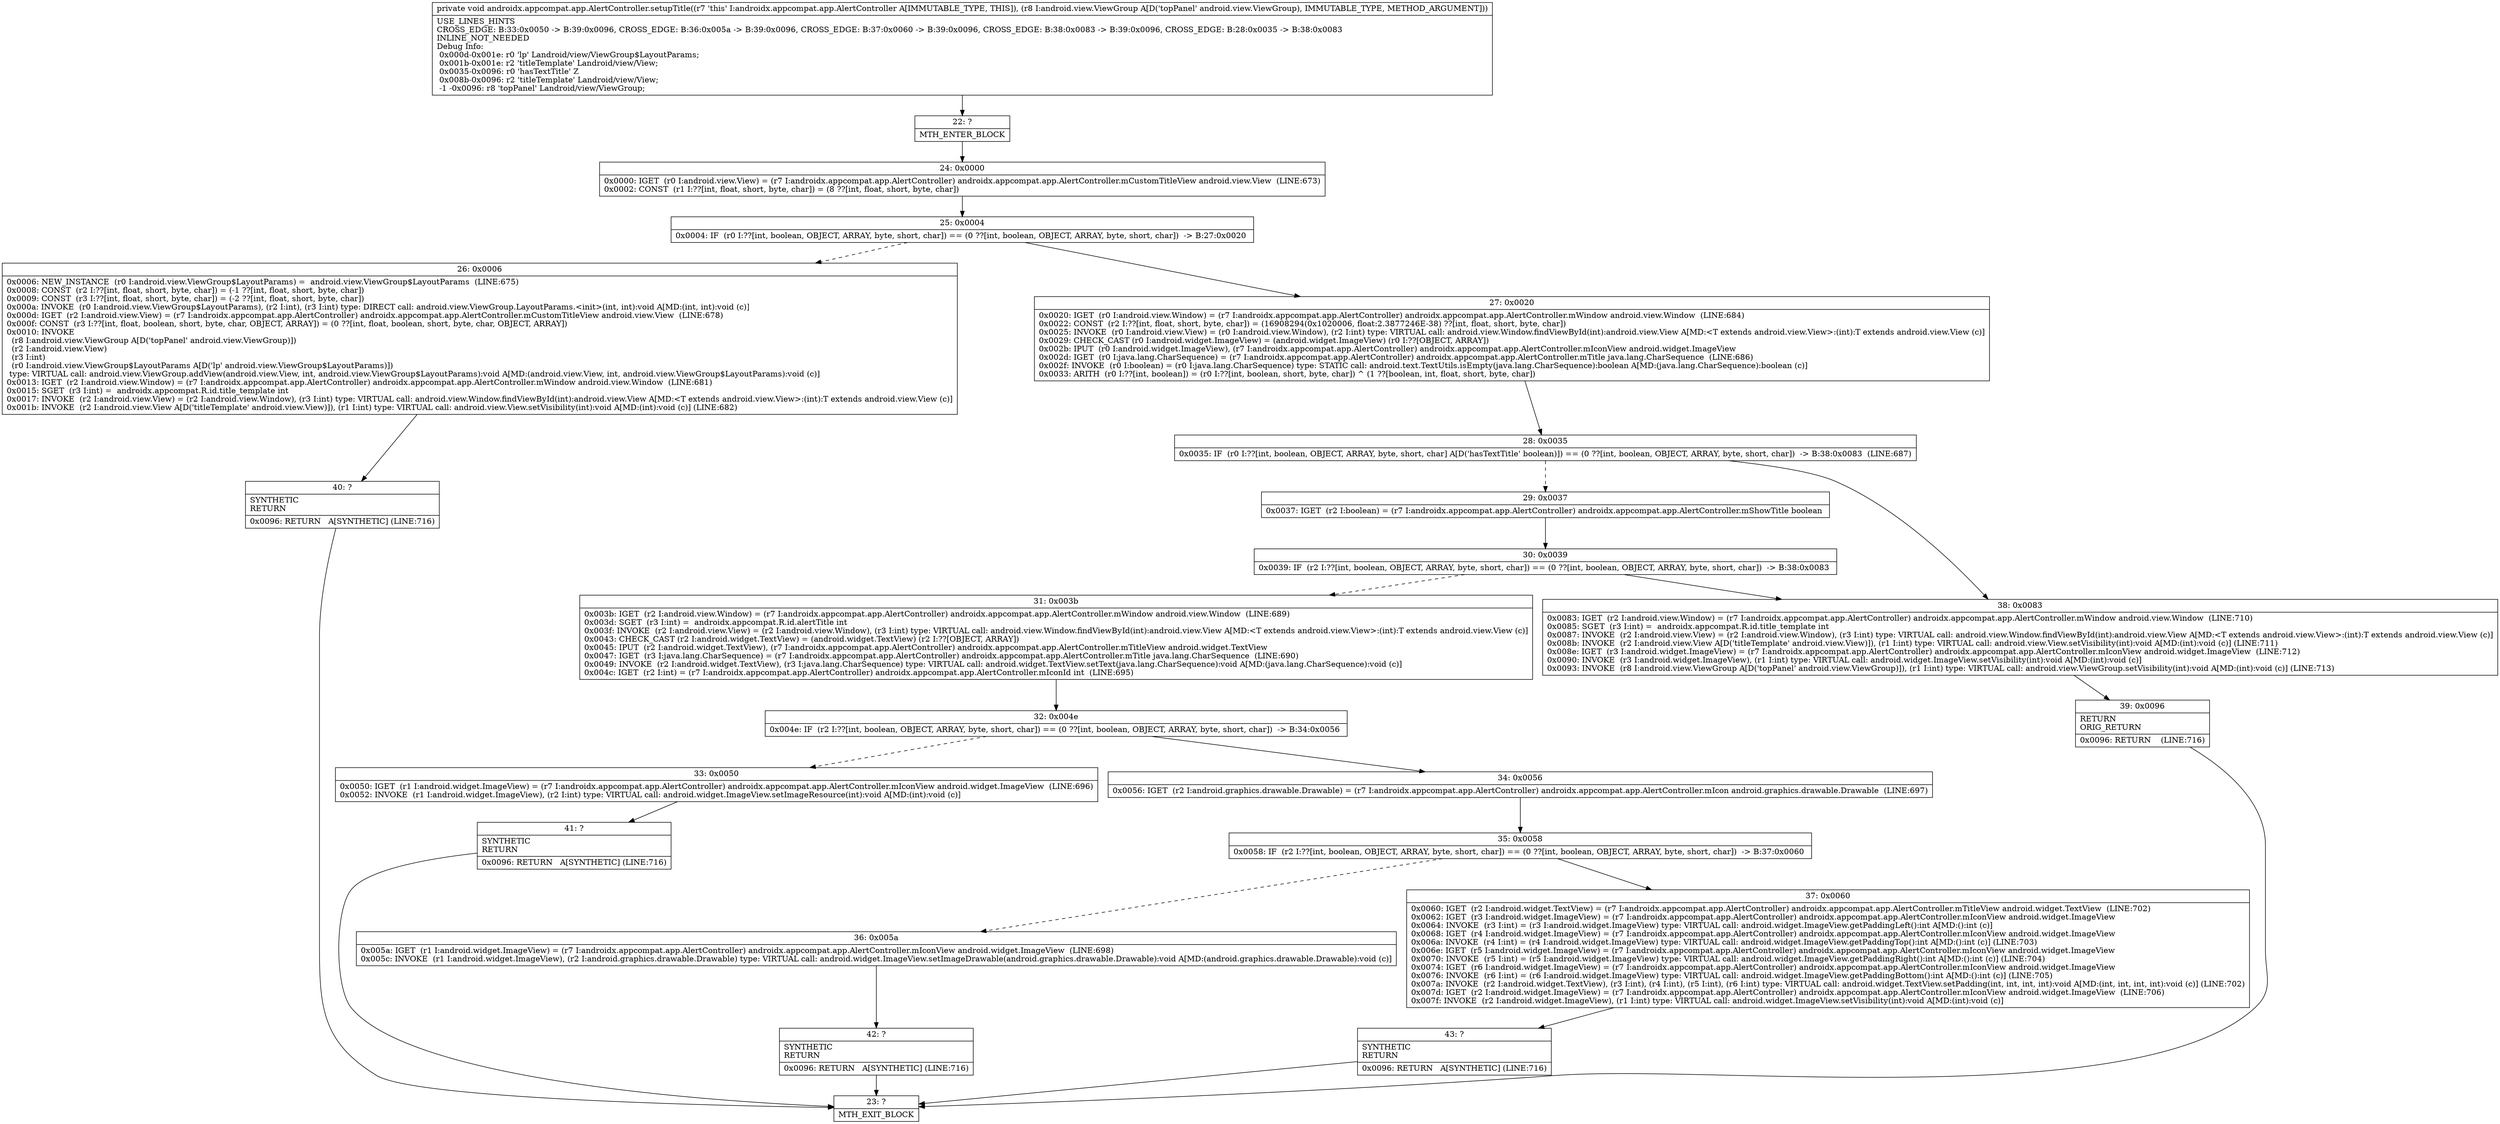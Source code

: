 digraph "CFG forandroidx.appcompat.app.AlertController.setupTitle(Landroid\/view\/ViewGroup;)V" {
Node_22 [shape=record,label="{22\:\ ?|MTH_ENTER_BLOCK\l}"];
Node_24 [shape=record,label="{24\:\ 0x0000|0x0000: IGET  (r0 I:android.view.View) = (r7 I:androidx.appcompat.app.AlertController) androidx.appcompat.app.AlertController.mCustomTitleView android.view.View  (LINE:673)\l0x0002: CONST  (r1 I:??[int, float, short, byte, char]) = (8 ??[int, float, short, byte, char]) \l}"];
Node_25 [shape=record,label="{25\:\ 0x0004|0x0004: IF  (r0 I:??[int, boolean, OBJECT, ARRAY, byte, short, char]) == (0 ??[int, boolean, OBJECT, ARRAY, byte, short, char])  \-\> B:27:0x0020 \l}"];
Node_26 [shape=record,label="{26\:\ 0x0006|0x0006: NEW_INSTANCE  (r0 I:android.view.ViewGroup$LayoutParams) =  android.view.ViewGroup$LayoutParams  (LINE:675)\l0x0008: CONST  (r2 I:??[int, float, short, byte, char]) = (\-1 ??[int, float, short, byte, char]) \l0x0009: CONST  (r3 I:??[int, float, short, byte, char]) = (\-2 ??[int, float, short, byte, char]) \l0x000a: INVOKE  (r0 I:android.view.ViewGroup$LayoutParams), (r2 I:int), (r3 I:int) type: DIRECT call: android.view.ViewGroup.LayoutParams.\<init\>(int, int):void A[MD:(int, int):void (c)]\l0x000d: IGET  (r2 I:android.view.View) = (r7 I:androidx.appcompat.app.AlertController) androidx.appcompat.app.AlertController.mCustomTitleView android.view.View  (LINE:678)\l0x000f: CONST  (r3 I:??[int, float, boolean, short, byte, char, OBJECT, ARRAY]) = (0 ??[int, float, boolean, short, byte, char, OBJECT, ARRAY]) \l0x0010: INVOKE  \l  (r8 I:android.view.ViewGroup A[D('topPanel' android.view.ViewGroup)])\l  (r2 I:android.view.View)\l  (r3 I:int)\l  (r0 I:android.view.ViewGroup$LayoutParams A[D('lp' android.view.ViewGroup$LayoutParams)])\l type: VIRTUAL call: android.view.ViewGroup.addView(android.view.View, int, android.view.ViewGroup$LayoutParams):void A[MD:(android.view.View, int, android.view.ViewGroup$LayoutParams):void (c)]\l0x0013: IGET  (r2 I:android.view.Window) = (r7 I:androidx.appcompat.app.AlertController) androidx.appcompat.app.AlertController.mWindow android.view.Window  (LINE:681)\l0x0015: SGET  (r3 I:int) =  androidx.appcompat.R.id.title_template int \l0x0017: INVOKE  (r2 I:android.view.View) = (r2 I:android.view.Window), (r3 I:int) type: VIRTUAL call: android.view.Window.findViewById(int):android.view.View A[MD:\<T extends android.view.View\>:(int):T extends android.view.View (c)]\l0x001b: INVOKE  (r2 I:android.view.View A[D('titleTemplate' android.view.View)]), (r1 I:int) type: VIRTUAL call: android.view.View.setVisibility(int):void A[MD:(int):void (c)] (LINE:682)\l}"];
Node_40 [shape=record,label="{40\:\ ?|SYNTHETIC\lRETURN\l|0x0096: RETURN   A[SYNTHETIC] (LINE:716)\l}"];
Node_23 [shape=record,label="{23\:\ ?|MTH_EXIT_BLOCK\l}"];
Node_27 [shape=record,label="{27\:\ 0x0020|0x0020: IGET  (r0 I:android.view.Window) = (r7 I:androidx.appcompat.app.AlertController) androidx.appcompat.app.AlertController.mWindow android.view.Window  (LINE:684)\l0x0022: CONST  (r2 I:??[int, float, short, byte, char]) = (16908294(0x1020006, float:2.3877246E\-38) ??[int, float, short, byte, char]) \l0x0025: INVOKE  (r0 I:android.view.View) = (r0 I:android.view.Window), (r2 I:int) type: VIRTUAL call: android.view.Window.findViewById(int):android.view.View A[MD:\<T extends android.view.View\>:(int):T extends android.view.View (c)]\l0x0029: CHECK_CAST (r0 I:android.widget.ImageView) = (android.widget.ImageView) (r0 I:??[OBJECT, ARRAY]) \l0x002b: IPUT  (r0 I:android.widget.ImageView), (r7 I:androidx.appcompat.app.AlertController) androidx.appcompat.app.AlertController.mIconView android.widget.ImageView \l0x002d: IGET  (r0 I:java.lang.CharSequence) = (r7 I:androidx.appcompat.app.AlertController) androidx.appcompat.app.AlertController.mTitle java.lang.CharSequence  (LINE:686)\l0x002f: INVOKE  (r0 I:boolean) = (r0 I:java.lang.CharSequence) type: STATIC call: android.text.TextUtils.isEmpty(java.lang.CharSequence):boolean A[MD:(java.lang.CharSequence):boolean (c)]\l0x0033: ARITH  (r0 I:??[int, boolean]) = (r0 I:??[int, boolean, short, byte, char]) ^ (1 ??[boolean, int, float, short, byte, char]) \l}"];
Node_28 [shape=record,label="{28\:\ 0x0035|0x0035: IF  (r0 I:??[int, boolean, OBJECT, ARRAY, byte, short, char] A[D('hasTextTitle' boolean)]) == (0 ??[int, boolean, OBJECT, ARRAY, byte, short, char])  \-\> B:38:0x0083  (LINE:687)\l}"];
Node_29 [shape=record,label="{29\:\ 0x0037|0x0037: IGET  (r2 I:boolean) = (r7 I:androidx.appcompat.app.AlertController) androidx.appcompat.app.AlertController.mShowTitle boolean \l}"];
Node_30 [shape=record,label="{30\:\ 0x0039|0x0039: IF  (r2 I:??[int, boolean, OBJECT, ARRAY, byte, short, char]) == (0 ??[int, boolean, OBJECT, ARRAY, byte, short, char])  \-\> B:38:0x0083 \l}"];
Node_31 [shape=record,label="{31\:\ 0x003b|0x003b: IGET  (r2 I:android.view.Window) = (r7 I:androidx.appcompat.app.AlertController) androidx.appcompat.app.AlertController.mWindow android.view.Window  (LINE:689)\l0x003d: SGET  (r3 I:int) =  androidx.appcompat.R.id.alertTitle int \l0x003f: INVOKE  (r2 I:android.view.View) = (r2 I:android.view.Window), (r3 I:int) type: VIRTUAL call: android.view.Window.findViewById(int):android.view.View A[MD:\<T extends android.view.View\>:(int):T extends android.view.View (c)]\l0x0043: CHECK_CAST (r2 I:android.widget.TextView) = (android.widget.TextView) (r2 I:??[OBJECT, ARRAY]) \l0x0045: IPUT  (r2 I:android.widget.TextView), (r7 I:androidx.appcompat.app.AlertController) androidx.appcompat.app.AlertController.mTitleView android.widget.TextView \l0x0047: IGET  (r3 I:java.lang.CharSequence) = (r7 I:androidx.appcompat.app.AlertController) androidx.appcompat.app.AlertController.mTitle java.lang.CharSequence  (LINE:690)\l0x0049: INVOKE  (r2 I:android.widget.TextView), (r3 I:java.lang.CharSequence) type: VIRTUAL call: android.widget.TextView.setText(java.lang.CharSequence):void A[MD:(java.lang.CharSequence):void (c)]\l0x004c: IGET  (r2 I:int) = (r7 I:androidx.appcompat.app.AlertController) androidx.appcompat.app.AlertController.mIconId int  (LINE:695)\l}"];
Node_32 [shape=record,label="{32\:\ 0x004e|0x004e: IF  (r2 I:??[int, boolean, OBJECT, ARRAY, byte, short, char]) == (0 ??[int, boolean, OBJECT, ARRAY, byte, short, char])  \-\> B:34:0x0056 \l}"];
Node_33 [shape=record,label="{33\:\ 0x0050|0x0050: IGET  (r1 I:android.widget.ImageView) = (r7 I:androidx.appcompat.app.AlertController) androidx.appcompat.app.AlertController.mIconView android.widget.ImageView  (LINE:696)\l0x0052: INVOKE  (r1 I:android.widget.ImageView), (r2 I:int) type: VIRTUAL call: android.widget.ImageView.setImageResource(int):void A[MD:(int):void (c)]\l}"];
Node_41 [shape=record,label="{41\:\ ?|SYNTHETIC\lRETURN\l|0x0096: RETURN   A[SYNTHETIC] (LINE:716)\l}"];
Node_34 [shape=record,label="{34\:\ 0x0056|0x0056: IGET  (r2 I:android.graphics.drawable.Drawable) = (r7 I:androidx.appcompat.app.AlertController) androidx.appcompat.app.AlertController.mIcon android.graphics.drawable.Drawable  (LINE:697)\l}"];
Node_35 [shape=record,label="{35\:\ 0x0058|0x0058: IF  (r2 I:??[int, boolean, OBJECT, ARRAY, byte, short, char]) == (0 ??[int, boolean, OBJECT, ARRAY, byte, short, char])  \-\> B:37:0x0060 \l}"];
Node_36 [shape=record,label="{36\:\ 0x005a|0x005a: IGET  (r1 I:android.widget.ImageView) = (r7 I:androidx.appcompat.app.AlertController) androidx.appcompat.app.AlertController.mIconView android.widget.ImageView  (LINE:698)\l0x005c: INVOKE  (r1 I:android.widget.ImageView), (r2 I:android.graphics.drawable.Drawable) type: VIRTUAL call: android.widget.ImageView.setImageDrawable(android.graphics.drawable.Drawable):void A[MD:(android.graphics.drawable.Drawable):void (c)]\l}"];
Node_42 [shape=record,label="{42\:\ ?|SYNTHETIC\lRETURN\l|0x0096: RETURN   A[SYNTHETIC] (LINE:716)\l}"];
Node_37 [shape=record,label="{37\:\ 0x0060|0x0060: IGET  (r2 I:android.widget.TextView) = (r7 I:androidx.appcompat.app.AlertController) androidx.appcompat.app.AlertController.mTitleView android.widget.TextView  (LINE:702)\l0x0062: IGET  (r3 I:android.widget.ImageView) = (r7 I:androidx.appcompat.app.AlertController) androidx.appcompat.app.AlertController.mIconView android.widget.ImageView \l0x0064: INVOKE  (r3 I:int) = (r3 I:android.widget.ImageView) type: VIRTUAL call: android.widget.ImageView.getPaddingLeft():int A[MD:():int (c)]\l0x0068: IGET  (r4 I:android.widget.ImageView) = (r7 I:androidx.appcompat.app.AlertController) androidx.appcompat.app.AlertController.mIconView android.widget.ImageView \l0x006a: INVOKE  (r4 I:int) = (r4 I:android.widget.ImageView) type: VIRTUAL call: android.widget.ImageView.getPaddingTop():int A[MD:():int (c)] (LINE:703)\l0x006e: IGET  (r5 I:android.widget.ImageView) = (r7 I:androidx.appcompat.app.AlertController) androidx.appcompat.app.AlertController.mIconView android.widget.ImageView \l0x0070: INVOKE  (r5 I:int) = (r5 I:android.widget.ImageView) type: VIRTUAL call: android.widget.ImageView.getPaddingRight():int A[MD:():int (c)] (LINE:704)\l0x0074: IGET  (r6 I:android.widget.ImageView) = (r7 I:androidx.appcompat.app.AlertController) androidx.appcompat.app.AlertController.mIconView android.widget.ImageView \l0x0076: INVOKE  (r6 I:int) = (r6 I:android.widget.ImageView) type: VIRTUAL call: android.widget.ImageView.getPaddingBottom():int A[MD:():int (c)] (LINE:705)\l0x007a: INVOKE  (r2 I:android.widget.TextView), (r3 I:int), (r4 I:int), (r5 I:int), (r6 I:int) type: VIRTUAL call: android.widget.TextView.setPadding(int, int, int, int):void A[MD:(int, int, int, int):void (c)] (LINE:702)\l0x007d: IGET  (r2 I:android.widget.ImageView) = (r7 I:androidx.appcompat.app.AlertController) androidx.appcompat.app.AlertController.mIconView android.widget.ImageView  (LINE:706)\l0x007f: INVOKE  (r2 I:android.widget.ImageView), (r1 I:int) type: VIRTUAL call: android.widget.ImageView.setVisibility(int):void A[MD:(int):void (c)]\l}"];
Node_43 [shape=record,label="{43\:\ ?|SYNTHETIC\lRETURN\l|0x0096: RETURN   A[SYNTHETIC] (LINE:716)\l}"];
Node_38 [shape=record,label="{38\:\ 0x0083|0x0083: IGET  (r2 I:android.view.Window) = (r7 I:androidx.appcompat.app.AlertController) androidx.appcompat.app.AlertController.mWindow android.view.Window  (LINE:710)\l0x0085: SGET  (r3 I:int) =  androidx.appcompat.R.id.title_template int \l0x0087: INVOKE  (r2 I:android.view.View) = (r2 I:android.view.Window), (r3 I:int) type: VIRTUAL call: android.view.Window.findViewById(int):android.view.View A[MD:\<T extends android.view.View\>:(int):T extends android.view.View (c)]\l0x008b: INVOKE  (r2 I:android.view.View A[D('titleTemplate' android.view.View)]), (r1 I:int) type: VIRTUAL call: android.view.View.setVisibility(int):void A[MD:(int):void (c)] (LINE:711)\l0x008e: IGET  (r3 I:android.widget.ImageView) = (r7 I:androidx.appcompat.app.AlertController) androidx.appcompat.app.AlertController.mIconView android.widget.ImageView  (LINE:712)\l0x0090: INVOKE  (r3 I:android.widget.ImageView), (r1 I:int) type: VIRTUAL call: android.widget.ImageView.setVisibility(int):void A[MD:(int):void (c)]\l0x0093: INVOKE  (r8 I:android.view.ViewGroup A[D('topPanel' android.view.ViewGroup)]), (r1 I:int) type: VIRTUAL call: android.view.ViewGroup.setVisibility(int):void A[MD:(int):void (c)] (LINE:713)\l}"];
Node_39 [shape=record,label="{39\:\ 0x0096|RETURN\lORIG_RETURN\l|0x0096: RETURN    (LINE:716)\l}"];
MethodNode[shape=record,label="{private void androidx.appcompat.app.AlertController.setupTitle((r7 'this' I:androidx.appcompat.app.AlertController A[IMMUTABLE_TYPE, THIS]), (r8 I:android.view.ViewGroup A[D('topPanel' android.view.ViewGroup), IMMUTABLE_TYPE, METHOD_ARGUMENT]))  | USE_LINES_HINTS\lCROSS_EDGE: B:33:0x0050 \-\> B:39:0x0096, CROSS_EDGE: B:36:0x005a \-\> B:39:0x0096, CROSS_EDGE: B:37:0x0060 \-\> B:39:0x0096, CROSS_EDGE: B:38:0x0083 \-\> B:39:0x0096, CROSS_EDGE: B:28:0x0035 \-\> B:38:0x0083\lINLINE_NOT_NEEDED\lDebug Info:\l  0x000d\-0x001e: r0 'lp' Landroid\/view\/ViewGroup$LayoutParams;\l  0x001b\-0x001e: r2 'titleTemplate' Landroid\/view\/View;\l  0x0035\-0x0096: r0 'hasTextTitle' Z\l  0x008b\-0x0096: r2 'titleTemplate' Landroid\/view\/View;\l  \-1 \-0x0096: r8 'topPanel' Landroid\/view\/ViewGroup;\l}"];
MethodNode -> Node_22;Node_22 -> Node_24;
Node_24 -> Node_25;
Node_25 -> Node_26[style=dashed];
Node_25 -> Node_27;
Node_26 -> Node_40;
Node_40 -> Node_23;
Node_27 -> Node_28;
Node_28 -> Node_29[style=dashed];
Node_28 -> Node_38;
Node_29 -> Node_30;
Node_30 -> Node_31[style=dashed];
Node_30 -> Node_38;
Node_31 -> Node_32;
Node_32 -> Node_33[style=dashed];
Node_32 -> Node_34;
Node_33 -> Node_41;
Node_41 -> Node_23;
Node_34 -> Node_35;
Node_35 -> Node_36[style=dashed];
Node_35 -> Node_37;
Node_36 -> Node_42;
Node_42 -> Node_23;
Node_37 -> Node_43;
Node_43 -> Node_23;
Node_38 -> Node_39;
Node_39 -> Node_23;
}

